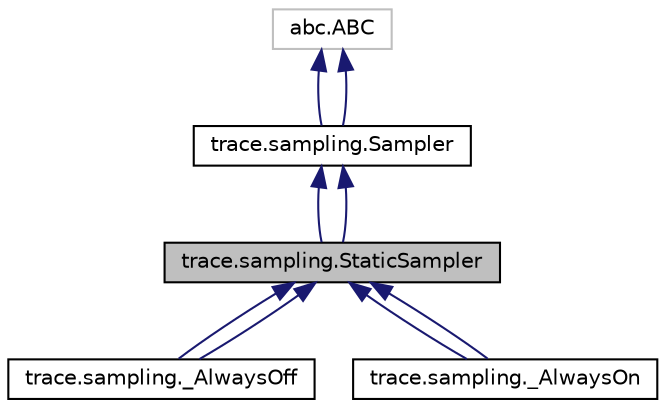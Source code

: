 digraph "trace.sampling.StaticSampler"
{
 // LATEX_PDF_SIZE
  edge [fontname="Helvetica",fontsize="10",labelfontname="Helvetica",labelfontsize="10"];
  node [fontname="Helvetica",fontsize="10",shape=record];
  Node1 [label="trace.sampling.StaticSampler",height=0.2,width=0.4,color="black", fillcolor="grey75", style="filled", fontcolor="black",tooltip=" "];
  Node2 -> Node1 [dir="back",color="midnightblue",fontsize="10",style="solid",fontname="Helvetica"];
  Node2 [label="trace.sampling.Sampler",height=0.2,width=0.4,color="black", fillcolor="white", style="filled",URL="$classtrace_1_1sampling_1_1Sampler.html",tooltip=" "];
  Node3 -> Node2 [dir="back",color="midnightblue",fontsize="10",style="solid",fontname="Helvetica"];
  Node3 [label="abc.ABC",height=0.2,width=0.4,color="grey75", fillcolor="white", style="filled",tooltip=" "];
  Node3 -> Node2 [dir="back",color="midnightblue",fontsize="10",style="solid",fontname="Helvetica"];
  Node2 -> Node1 [dir="back",color="midnightblue",fontsize="10",style="solid",fontname="Helvetica"];
  Node1 -> Node4 [dir="back",color="midnightblue",fontsize="10",style="solid",fontname="Helvetica"];
  Node4 [label="trace.sampling._AlwaysOff",height=0.2,width=0.4,color="black", fillcolor="white", style="filled",URL="$classtrace_1_1sampling_1_1__AlwaysOff.html",tooltip=" "];
  Node1 -> Node4 [dir="back",color="midnightblue",fontsize="10",style="solid",fontname="Helvetica"];
  Node1 -> Node5 [dir="back",color="midnightblue",fontsize="10",style="solid",fontname="Helvetica"];
  Node5 [label="trace.sampling._AlwaysOn",height=0.2,width=0.4,color="black", fillcolor="white", style="filled",URL="$classtrace_1_1sampling_1_1__AlwaysOn.html",tooltip=" "];
  Node1 -> Node5 [dir="back",color="midnightblue",fontsize="10",style="solid",fontname="Helvetica"];
}

